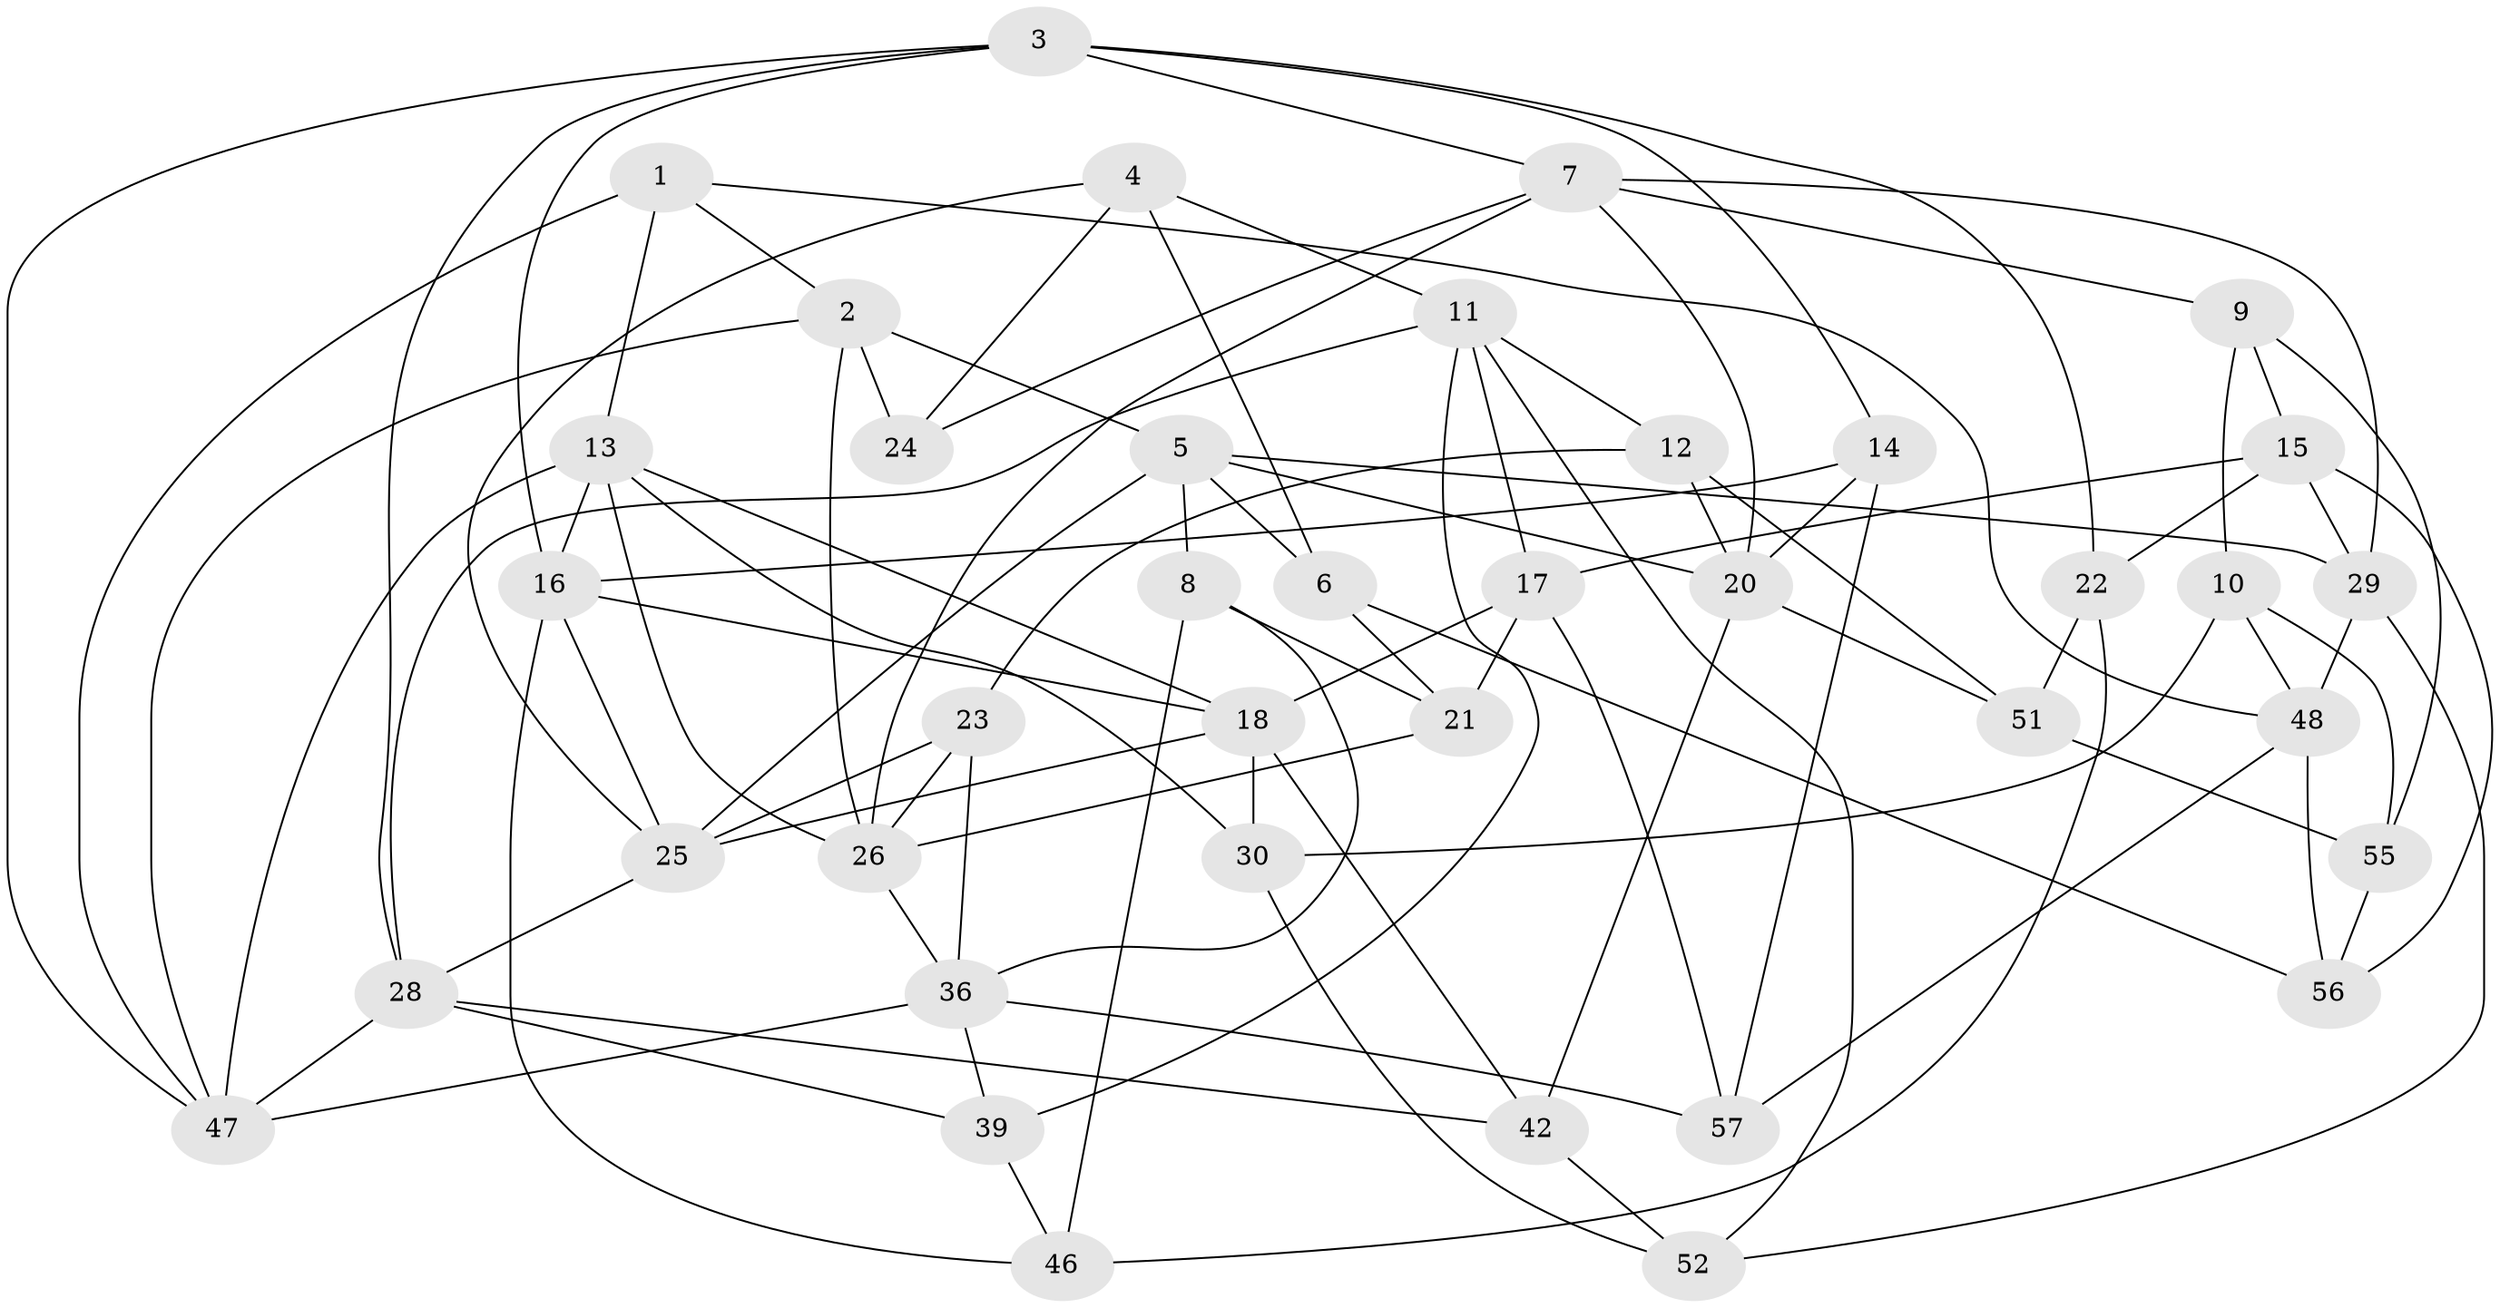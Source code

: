 // Generated by graph-tools (version 1.1) at 2025/52/02/27/25 19:52:30]
// undirected, 39 vertices, 93 edges
graph export_dot {
graph [start="1"]
  node [color=gray90,style=filled];
  1;
  2 [super="+34"];
  3 [super="+38"];
  4;
  5 [super="+40"];
  6;
  7 [super="+32"];
  8;
  9;
  10;
  11 [super="+35"];
  12;
  13 [super="+53"];
  14;
  15 [super="+27"];
  16 [super="+19"];
  17 [super="+31"];
  18 [super="+54"];
  20 [super="+44"];
  21;
  22;
  23;
  24;
  25 [super="+37"];
  26 [super="+43"];
  28 [super="+41"];
  29 [super="+33"];
  30;
  36 [super="+45"];
  39;
  42;
  46;
  47 [super="+49"];
  48 [super="+50"];
  51;
  52;
  55;
  56;
  57;
  1 -- 47;
  1 -- 48;
  1 -- 13;
  1 -- 2;
  2 -- 24 [weight=2];
  2 -- 26;
  2 -- 5;
  2 -- 47;
  3 -- 14;
  3 -- 7;
  3 -- 16;
  3 -- 28;
  3 -- 22;
  3 -- 47;
  4 -- 6;
  4 -- 24;
  4 -- 25;
  4 -- 11;
  5 -- 6;
  5 -- 8;
  5 -- 25;
  5 -- 29;
  5 -- 20;
  6 -- 56;
  6 -- 21;
  7 -- 24;
  7 -- 9;
  7 -- 29;
  7 -- 26;
  7 -- 20;
  8 -- 36;
  8 -- 46;
  8 -- 21;
  9 -- 10;
  9 -- 15;
  9 -- 55;
  10 -- 30;
  10 -- 55;
  10 -- 48;
  11 -- 52;
  11 -- 39;
  11 -- 28;
  11 -- 12;
  11 -- 17;
  12 -- 20;
  12 -- 51;
  12 -- 23;
  13 -- 18;
  13 -- 30;
  13 -- 47;
  13 -- 16;
  13 -- 26;
  14 -- 16;
  14 -- 57;
  14 -- 20;
  15 -- 22;
  15 -- 29;
  15 -- 56;
  15 -- 17 [weight=2];
  16 -- 18;
  16 -- 25;
  16 -- 46;
  17 -- 21;
  17 -- 57;
  17 -- 18;
  18 -- 25;
  18 -- 42;
  18 -- 30;
  20 -- 42;
  20 -- 51;
  21 -- 26;
  22 -- 46;
  22 -- 51;
  23 -- 25;
  23 -- 36;
  23 -- 26;
  25 -- 28;
  26 -- 36;
  28 -- 39;
  28 -- 42;
  28 -- 47;
  29 -- 52;
  29 -- 48 [weight=2];
  30 -- 52;
  36 -- 57;
  36 -- 39;
  36 -- 47;
  39 -- 46;
  42 -- 52;
  48 -- 56;
  48 -- 57;
  51 -- 55;
  55 -- 56;
}
